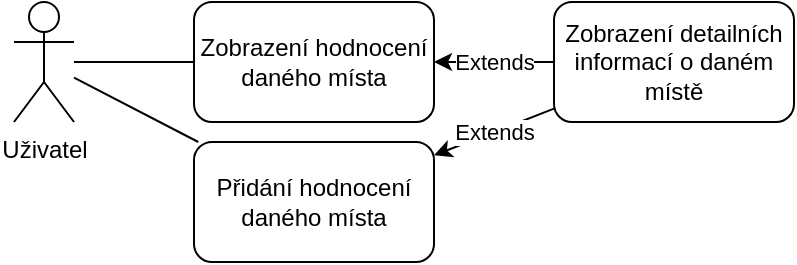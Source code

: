 <mxfile version="22.0.4" type="github">
  <diagram name="Page-1" id="CQas5Yhsa1uYJPX8lTeZ">
    <mxGraphModel dx="1434" dy="735" grid="1" gridSize="10" guides="1" tooltips="1" connect="1" arrows="1" fold="1" page="1" pageScale="1" pageWidth="827" pageHeight="1169" math="0" shadow="0">
      <root>
        <mxCell id="0" />
        <mxCell id="1" parent="0" />
        <mxCell id="4g3yxFzitmhqFOGYO1bG-1" value="Uživatel" style="shape=umlActor;verticalLabelPosition=bottom;verticalAlign=top;html=1;outlineConnect=0;" parent="1" vertex="1">
          <mxGeometry x="170" y="270" width="30" height="60" as="geometry" />
        </mxCell>
        <mxCell id="uySCiTFZYCYXHdPWIJE8-1" value="Zobrazení detailních informací o daném místě" style="rounded=1;whiteSpace=wrap;html=1;" vertex="1" parent="1">
          <mxGeometry x="440" y="270" width="120" height="60" as="geometry" />
        </mxCell>
        <mxCell id="uySCiTFZYCYXHdPWIJE8-2" value="Přidání hodnocení daného místa" style="rounded=1;whiteSpace=wrap;html=1;" vertex="1" parent="1">
          <mxGeometry x="260" y="340" width="120" height="60" as="geometry" />
        </mxCell>
        <mxCell id="uySCiTFZYCYXHdPWIJE8-3" value="Zobrazení hodnocení daného místa" style="rounded=1;whiteSpace=wrap;html=1;" vertex="1" parent="1">
          <mxGeometry x="260" y="270" width="120" height="60" as="geometry" />
        </mxCell>
        <mxCell id="uySCiTFZYCYXHdPWIJE8-8" value="" style="endArrow=none;html=1;rounded=0;entryX=0;entryY=0.5;entryDx=0;entryDy=0;" edge="1" parent="1" source="4g3yxFzitmhqFOGYO1bG-1" target="uySCiTFZYCYXHdPWIJE8-3">
          <mxGeometry width="50" height="50" relative="1" as="geometry">
            <mxPoint x="290" y="510" as="sourcePoint" />
            <mxPoint x="340" y="460" as="targetPoint" />
          </mxGeometry>
        </mxCell>
        <mxCell id="uySCiTFZYCYXHdPWIJE8-9" value="" style="endArrow=none;html=1;rounded=0;" edge="1" parent="1" source="4g3yxFzitmhqFOGYO1bG-1" target="uySCiTFZYCYXHdPWIJE8-2">
          <mxGeometry width="50" height="50" relative="1" as="geometry">
            <mxPoint x="290" y="510" as="sourcePoint" />
            <mxPoint x="340" y="460" as="targetPoint" />
          </mxGeometry>
        </mxCell>
        <mxCell id="uySCiTFZYCYXHdPWIJE8-10" value="Extends" style="endArrow=classic;html=1;rounded=0;" edge="1" parent="1" source="uySCiTFZYCYXHdPWIJE8-1" target="uySCiTFZYCYXHdPWIJE8-3">
          <mxGeometry width="50" height="50" relative="1" as="geometry">
            <mxPoint x="290" y="530" as="sourcePoint" />
            <mxPoint x="340" y="480" as="targetPoint" />
          </mxGeometry>
        </mxCell>
        <mxCell id="uySCiTFZYCYXHdPWIJE8-11" value="Extends" style="endArrow=classic;html=1;rounded=0;" edge="1" parent="1" source="uySCiTFZYCYXHdPWIJE8-1" target="uySCiTFZYCYXHdPWIJE8-2">
          <mxGeometry width="50" height="50" relative="1" as="geometry">
            <mxPoint x="290" y="530" as="sourcePoint" />
            <mxPoint x="340" y="480" as="targetPoint" />
          </mxGeometry>
        </mxCell>
      </root>
    </mxGraphModel>
  </diagram>
</mxfile>
